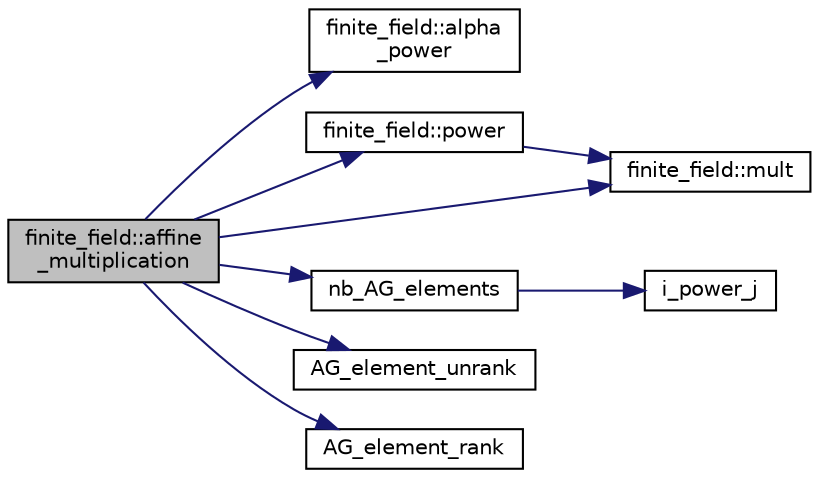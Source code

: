 digraph "finite_field::affine_multiplication"
{
  edge [fontname="Helvetica",fontsize="10",labelfontname="Helvetica",labelfontsize="10"];
  node [fontname="Helvetica",fontsize="10",shape=record];
  rankdir="LR";
  Node1413 [label="finite_field::affine\l_multiplication",height=0.2,width=0.4,color="black", fillcolor="grey75", style="filled", fontcolor="black"];
  Node1413 -> Node1414 [color="midnightblue",fontsize="10",style="solid",fontname="Helvetica"];
  Node1414 [label="finite_field::alpha\l_power",height=0.2,width=0.4,color="black", fillcolor="white", style="filled",URL="$df/d5a/classfinite__field.html#aa1d31b58f7fe2798e20f74890ae29c51"];
  Node1413 -> Node1415 [color="midnightblue",fontsize="10",style="solid",fontname="Helvetica"];
  Node1415 [label="finite_field::power",height=0.2,width=0.4,color="black", fillcolor="white", style="filled",URL="$df/d5a/classfinite__field.html#a0437871b8f775f0b2d589188d9ad7e61"];
  Node1415 -> Node1416 [color="midnightblue",fontsize="10",style="solid",fontname="Helvetica"];
  Node1416 [label="finite_field::mult",height=0.2,width=0.4,color="black", fillcolor="white", style="filled",URL="$df/d5a/classfinite__field.html#a24fb5917aa6d4d656fd855b7f44a13b0"];
  Node1413 -> Node1417 [color="midnightblue",fontsize="10",style="solid",fontname="Helvetica"];
  Node1417 [label="nb_AG_elements",height=0.2,width=0.4,color="black", fillcolor="white", style="filled",URL="$d4/d67/geometry_8h.html#ab9de2574dd403dd453a0d35107f684f5"];
  Node1417 -> Node1418 [color="midnightblue",fontsize="10",style="solid",fontname="Helvetica"];
  Node1418 [label="i_power_j",height=0.2,width=0.4,color="black", fillcolor="white", style="filled",URL="$de/dc5/algebra__and__number__theory_8h.html#a39b321523e8957d701618bb5cac542b5"];
  Node1413 -> Node1419 [color="midnightblue",fontsize="10",style="solid",fontname="Helvetica"];
  Node1419 [label="AG_element_unrank",height=0.2,width=0.4,color="black", fillcolor="white", style="filled",URL="$d4/d67/geometry_8h.html#a4a33b86c87b2879b97cfa1327abe2885"];
  Node1413 -> Node1416 [color="midnightblue",fontsize="10",style="solid",fontname="Helvetica"];
  Node1413 -> Node1420 [color="midnightblue",fontsize="10",style="solid",fontname="Helvetica"];
  Node1420 [label="AG_element_rank",height=0.2,width=0.4,color="black", fillcolor="white", style="filled",URL="$d4/d67/geometry_8h.html#ab2ac908d07dd8038fd996e26bdc75c17"];
}
